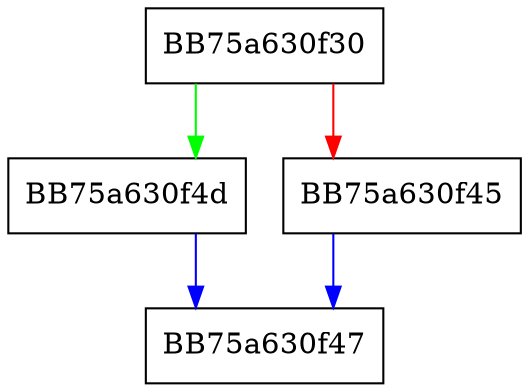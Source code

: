 digraph IsMine {
  node [shape="box"];
  graph [splines=ortho];
  BB75a630f30 -> BB75a630f4d [color="green"];
  BB75a630f30 -> BB75a630f45 [color="red"];
  BB75a630f45 -> BB75a630f47 [color="blue"];
  BB75a630f4d -> BB75a630f47 [color="blue"];
}
